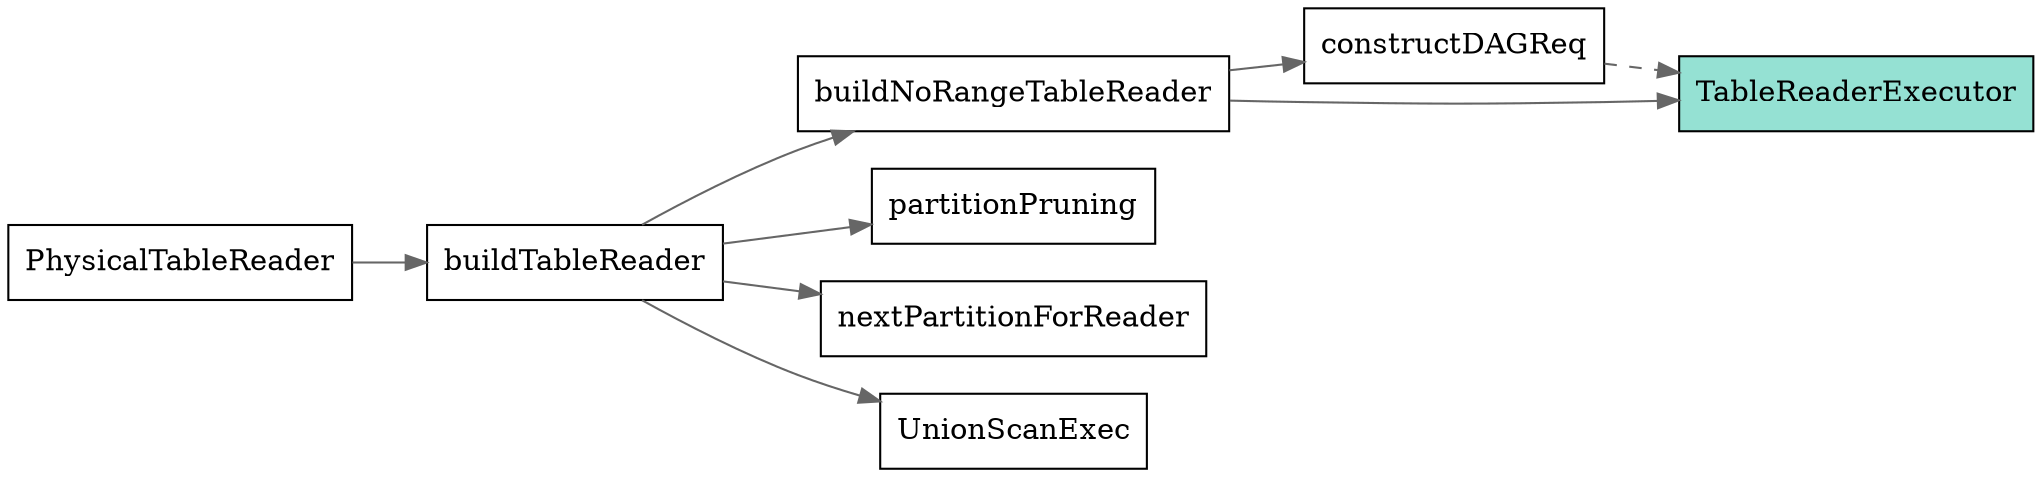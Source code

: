 digraph build_physical_table_reader_executor {
  node[shape=box];
  edge[color=gray40];
  newrank=true;
  rankdir=LR;
  PhysicalTableReader -> buildTableReader;
  buildTableReader -> {
    buildNoRangeTableReader;
    partitionPruning;
    nextPartitionForReader;
    UnionScanExec;
  }
  buildNoRangeTableReader -> constructDAGReq;
  buildNoRangeTableReader -> TableReaderExecutor;
  TableReaderExecutor[
    shape="record";
    fillcolor="#95e1d3"
    style=filled;
    label="{{
      TableReaderExecutor
    }}";
  ];
  constructDAGReq -> TableReaderExecutor[style=dashed];
}
